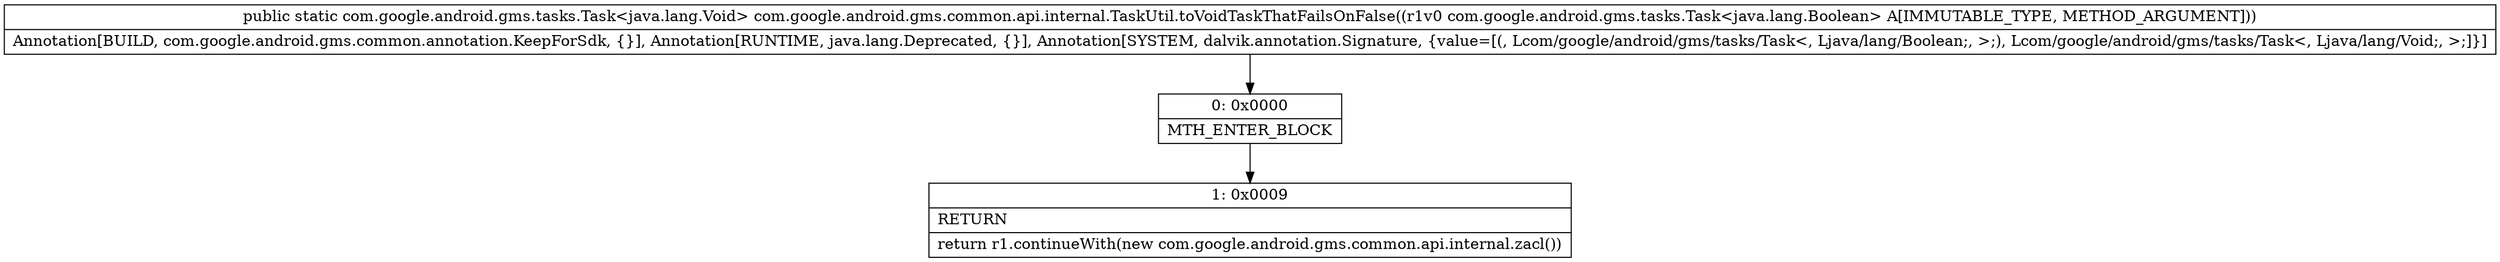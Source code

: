digraph "CFG forcom.google.android.gms.common.api.internal.TaskUtil.toVoidTaskThatFailsOnFalse(Lcom\/google\/android\/gms\/tasks\/Task;)Lcom\/google\/android\/gms\/tasks\/Task;" {
Node_0 [shape=record,label="{0\:\ 0x0000|MTH_ENTER_BLOCK\l}"];
Node_1 [shape=record,label="{1\:\ 0x0009|RETURN\l|return r1.continueWith(new com.google.android.gms.common.api.internal.zacl())\l}"];
MethodNode[shape=record,label="{public static com.google.android.gms.tasks.Task\<java.lang.Void\> com.google.android.gms.common.api.internal.TaskUtil.toVoidTaskThatFailsOnFalse((r1v0 com.google.android.gms.tasks.Task\<java.lang.Boolean\> A[IMMUTABLE_TYPE, METHOD_ARGUMENT]))  | Annotation[BUILD, com.google.android.gms.common.annotation.KeepForSdk, \{\}], Annotation[RUNTIME, java.lang.Deprecated, \{\}], Annotation[SYSTEM, dalvik.annotation.Signature, \{value=[(, Lcom\/google\/android\/gms\/tasks\/Task\<, Ljava\/lang\/Boolean;, \>;), Lcom\/google\/android\/gms\/tasks\/Task\<, Ljava\/lang\/Void;, \>;]\}]\l}"];
MethodNode -> Node_0;
Node_0 -> Node_1;
}

